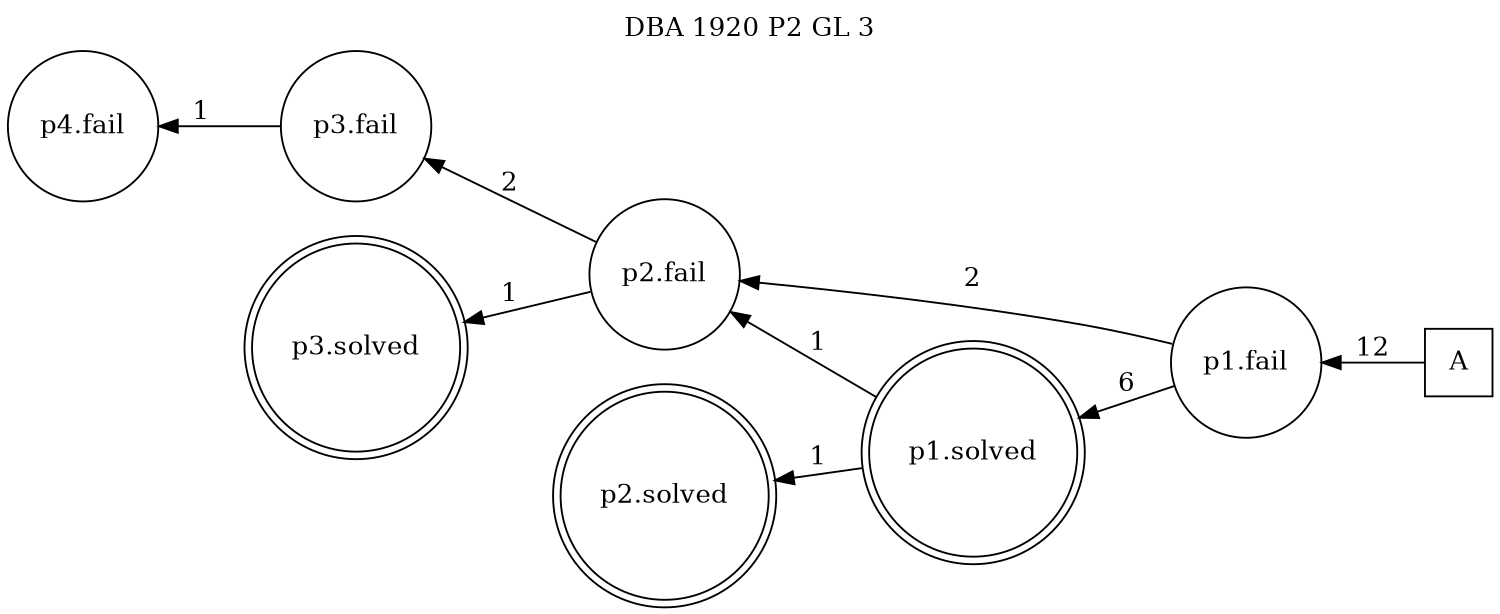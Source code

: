digraph DBA_1920_P2_GL_3_GOOD {
labelloc="tl"
label= " DBA 1920 P2 GL 3 "
rankdir="RL";
graph [ size=" 10 , 10 !"]

"A" [shape="square" label="A"]
"p1.fail" [shape="circle" label="p1.fail"]
"p2.fail" [shape="circle" label="p2.fail"]
"p3.fail" [shape="circle" label="p3.fail"]
"p1.solved" [shape="doublecircle" label="p1.solved"]
"p2.solved" [shape="doublecircle" label="p2.solved"]
"p4.fail" [shape="circle" label="p4.fail"]
"p3.solved" [shape="doublecircle" label="p3.solved"]
"A" -> "p1.fail" [ label=12]
"p1.fail" -> "p2.fail" [ label=2]
"p1.fail" -> "p1.solved" [ label=6]
"p2.fail" -> "p3.fail" [ label=2]
"p2.fail" -> "p3.solved" [ label=1]
"p3.fail" -> "p4.fail" [ label=1]
"p1.solved" -> "p2.fail" [ label=1]
"p1.solved" -> "p2.solved" [ label=1]
}

